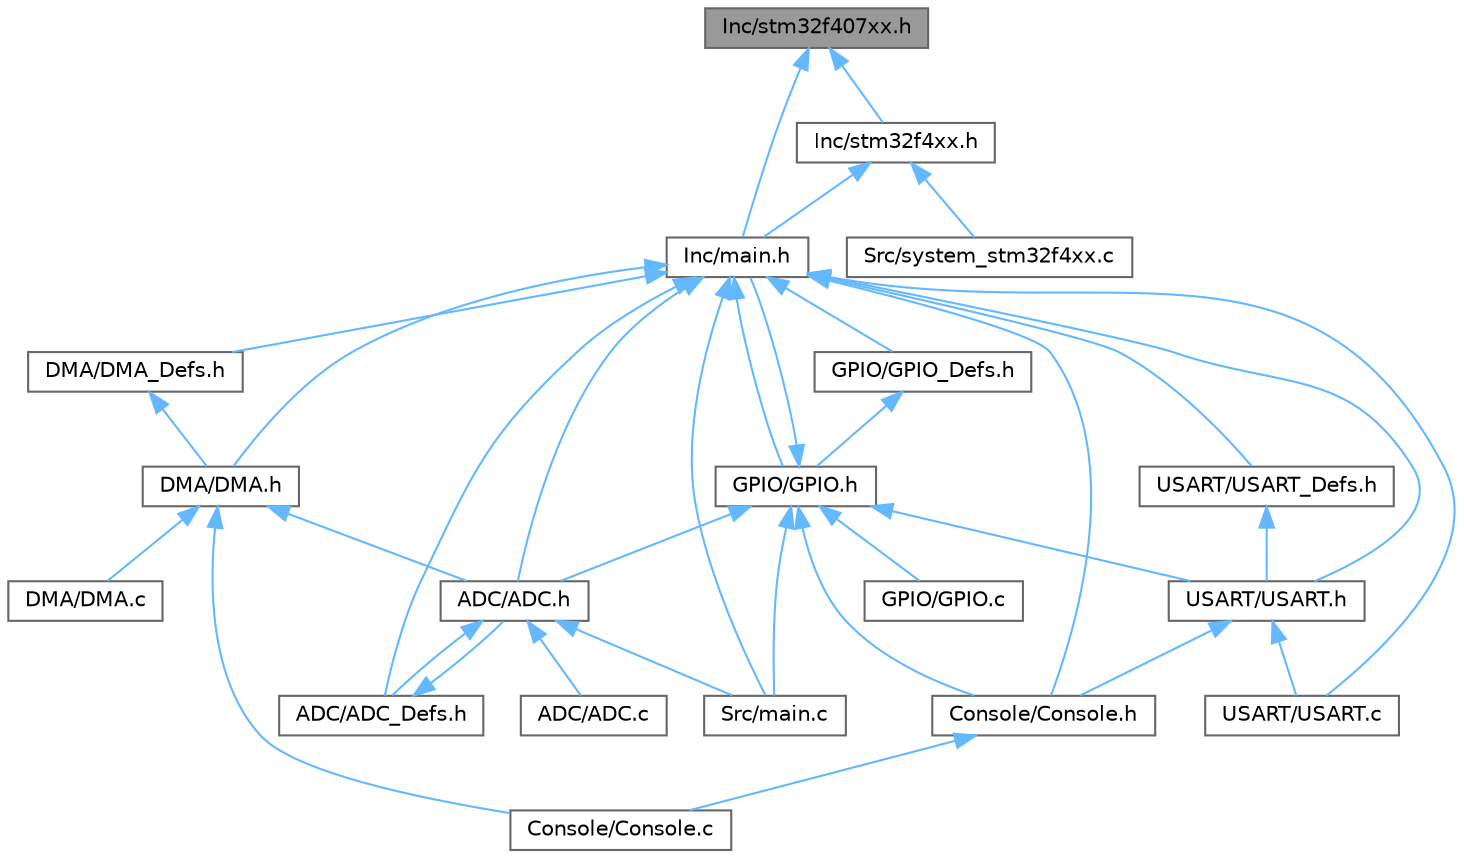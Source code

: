 digraph "Inc/stm32f407xx.h"
{
 // LATEX_PDF_SIZE
  bgcolor="transparent";
  edge [fontname=Helvetica,fontsize=10,labelfontname=Helvetica,labelfontsize=10];
  node [fontname=Helvetica,fontsize=10,shape=box,height=0.2,width=0.4];
  Node1 [id="Node000001",label="Inc/stm32f407xx.h",height=0.2,width=0.4,color="gray40", fillcolor="grey60", style="filled", fontcolor="black",tooltip="CMSIS STM32F407xx Device Peripheral Access Layer Header File."];
  Node1 -> Node2 [id="edge35_Node000001_Node000002",dir="back",color="steelblue1",style="solid",tooltip=" "];
  Node2 [id="Node000002",label="Inc/main.h",height=0.2,width=0.4,color="grey40", fillcolor="white", style="filled",URL="$main_8h_source.html",tooltip=" "];
  Node2 -> Node3 [id="edge36_Node000002_Node000003",dir="back",color="steelblue1",style="solid",tooltip=" "];
  Node3 [id="Node000003",label="ADC/ADC.h",height=0.2,width=0.4,color="grey40", fillcolor="white", style="filled",URL="$_a_d_c_8h_source.html",tooltip=" "];
  Node3 -> Node4 [id="edge37_Node000003_Node000004",dir="back",color="steelblue1",style="solid",tooltip=" "];
  Node4 [id="Node000004",label="ADC/ADC.c",height=0.2,width=0.4,color="grey40", fillcolor="white", style="filled",URL="$_a_d_c_8c_source.html",tooltip=" "];
  Node3 -> Node5 [id="edge38_Node000003_Node000005",dir="back",color="steelblue1",style="solid",tooltip=" "];
  Node5 [id="Node000005",label="ADC/ADC_Defs.h",height=0.2,width=0.4,color="grey40", fillcolor="white", style="filled",URL="$_a_d_c___defs_8h.html",tooltip=" "];
  Node5 -> Node3 [id="edge39_Node000005_Node000003",dir="back",color="steelblue1",style="solid",tooltip=" "];
  Node3 -> Node6 [id="edge40_Node000003_Node000006",dir="back",color="steelblue1",style="solid",tooltip=" "];
  Node6 [id="Node000006",label="Src/main.c",height=0.2,width=0.4,color="grey40", fillcolor="white", style="filled",URL="$main_8c.html",tooltip=" "];
  Node2 -> Node5 [id="edge41_Node000002_Node000005",dir="back",color="steelblue1",style="solid",tooltip=" "];
  Node2 -> Node7 [id="edge42_Node000002_Node000007",dir="back",color="steelblue1",style="solid",tooltip=" "];
  Node7 [id="Node000007",label="Console/Console.h",height=0.2,width=0.4,color="grey40", fillcolor="white", style="filled",URL="$_console_8h_source.html",tooltip=" "];
  Node7 -> Node8 [id="edge43_Node000007_Node000008",dir="back",color="steelblue1",style="solid",tooltip=" "];
  Node8 [id="Node000008",label="Console/Console.c",height=0.2,width=0.4,color="grey40", fillcolor="white", style="filled",URL="$_console_8c_source.html",tooltip=" "];
  Node2 -> Node9 [id="edge44_Node000002_Node000009",dir="back",color="steelblue1",style="solid",tooltip=" "];
  Node9 [id="Node000009",label="DMA/DMA.h",height=0.2,width=0.4,color="grey40", fillcolor="white", style="filled",URL="$_d_m_a_8h_source.html",tooltip=" "];
  Node9 -> Node3 [id="edge45_Node000009_Node000003",dir="back",color="steelblue1",style="solid",tooltip=" "];
  Node9 -> Node8 [id="edge46_Node000009_Node000008",dir="back",color="steelblue1",style="solid",tooltip=" "];
  Node9 -> Node10 [id="edge47_Node000009_Node000010",dir="back",color="steelblue1",style="solid",tooltip=" "];
  Node10 [id="Node000010",label="DMA/DMA.c",height=0.2,width=0.4,color="grey40", fillcolor="white", style="filled",URL="$_d_m_a_8c_source.html",tooltip=" "];
  Node2 -> Node11 [id="edge48_Node000002_Node000011",dir="back",color="steelblue1",style="solid",tooltip=" "];
  Node11 [id="Node000011",label="DMA/DMA_Defs.h",height=0.2,width=0.4,color="grey40", fillcolor="white", style="filled",URL="$_d_m_a___defs_8h_source.html",tooltip=" "];
  Node11 -> Node9 [id="edge49_Node000011_Node000009",dir="back",color="steelblue1",style="solid",tooltip=" "];
  Node2 -> Node12 [id="edge50_Node000002_Node000012",dir="back",color="steelblue1",style="solid",tooltip=" "];
  Node12 [id="Node000012",label="GPIO/GPIO.h",height=0.2,width=0.4,color="grey40", fillcolor="white", style="filled",URL="$_g_p_i_o_8h_source.html",tooltip=" "];
  Node12 -> Node3 [id="edge51_Node000012_Node000003",dir="back",color="steelblue1",style="solid",tooltip=" "];
  Node12 -> Node7 [id="edge52_Node000012_Node000007",dir="back",color="steelblue1",style="solid",tooltip=" "];
  Node12 -> Node13 [id="edge53_Node000012_Node000013",dir="back",color="steelblue1",style="solid",tooltip=" "];
  Node13 [id="Node000013",label="GPIO/GPIO.c",height=0.2,width=0.4,color="grey40", fillcolor="white", style="filled",URL="$_g_p_i_o_8c_source.html",tooltip=" "];
  Node12 -> Node2 [id="edge54_Node000012_Node000002",dir="back",color="steelblue1",style="solid",tooltip=" "];
  Node12 -> Node6 [id="edge55_Node000012_Node000006",dir="back",color="steelblue1",style="solid",tooltip=" "];
  Node12 -> Node14 [id="edge56_Node000012_Node000014",dir="back",color="steelblue1",style="solid",tooltip=" "];
  Node14 [id="Node000014",label="USART/USART.h",height=0.2,width=0.4,color="grey40", fillcolor="white", style="filled",URL="$_u_s_a_r_t_8h_source.html",tooltip=" "];
  Node14 -> Node7 [id="edge57_Node000014_Node000007",dir="back",color="steelblue1",style="solid",tooltip=" "];
  Node14 -> Node15 [id="edge58_Node000014_Node000015",dir="back",color="steelblue1",style="solid",tooltip=" "];
  Node15 [id="Node000015",label="USART/USART.c",height=0.2,width=0.4,color="grey40", fillcolor="white", style="filled",URL="$_u_s_a_r_t_8c_source.html",tooltip=" "];
  Node2 -> Node16 [id="edge59_Node000002_Node000016",dir="back",color="steelblue1",style="solid",tooltip=" "];
  Node16 [id="Node000016",label="GPIO/GPIO_Defs.h",height=0.2,width=0.4,color="grey40", fillcolor="white", style="filled",URL="$_g_p_i_o___defs_8h_source.html",tooltip=" "];
  Node16 -> Node12 [id="edge60_Node000016_Node000012",dir="back",color="steelblue1",style="solid",tooltip=" "];
  Node2 -> Node6 [id="edge61_Node000002_Node000006",dir="back",color="steelblue1",style="solid",tooltip=" "];
  Node2 -> Node15 [id="edge62_Node000002_Node000015",dir="back",color="steelblue1",style="solid",tooltip=" "];
  Node2 -> Node14 [id="edge63_Node000002_Node000014",dir="back",color="steelblue1",style="solid",tooltip=" "];
  Node2 -> Node17 [id="edge64_Node000002_Node000017",dir="back",color="steelblue1",style="solid",tooltip=" "];
  Node17 [id="Node000017",label="USART/USART_Defs.h",height=0.2,width=0.4,color="grey40", fillcolor="white", style="filled",URL="$_u_s_a_r_t___defs_8h_source.html",tooltip=" "];
  Node17 -> Node14 [id="edge65_Node000017_Node000014",dir="back",color="steelblue1",style="solid",tooltip=" "];
  Node1 -> Node18 [id="edge66_Node000001_Node000018",dir="back",color="steelblue1",style="solid",tooltip=" "];
  Node18 [id="Node000018",label="Inc/stm32f4xx.h",height=0.2,width=0.4,color="grey40", fillcolor="white", style="filled",URL="$stm32f4xx_8h.html",tooltip="CMSIS STM32F4xx Device Peripheral Access Layer Header File."];
  Node18 -> Node2 [id="edge67_Node000018_Node000002",dir="back",color="steelblue1",style="solid",tooltip=" "];
  Node18 -> Node19 [id="edge68_Node000018_Node000019",dir="back",color="steelblue1",style="solid",tooltip=" "];
  Node19 [id="Node000019",label="Src/system_stm32f4xx.c",height=0.2,width=0.4,color="grey40", fillcolor="white", style="filled",URL="$system__stm32f4xx_8c.html",tooltip="CMSIS Cortex-M4 Device Peripheral Access Layer System Source File."];
}
